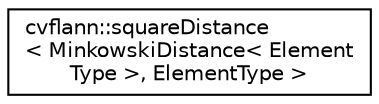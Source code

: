 digraph "Graphical Class Hierarchy"
{
 // LATEX_PDF_SIZE
  edge [fontname="Helvetica",fontsize="10",labelfontname="Helvetica",labelfontsize="10"];
  node [fontname="Helvetica",fontsize="10",shape=record];
  rankdir="LR";
  Node0 [label="cvflann::squareDistance\l\< MinkowskiDistance\< Element\lType \>, ElementType \>",height=0.2,width=0.4,color="black", fillcolor="white", style="filled",URL="$structcvflann_1_1square_distance_3_01_minkowski_distance_3_01_element_type_01_4_00_01_element_type_01_4.html",tooltip=" "];
}
